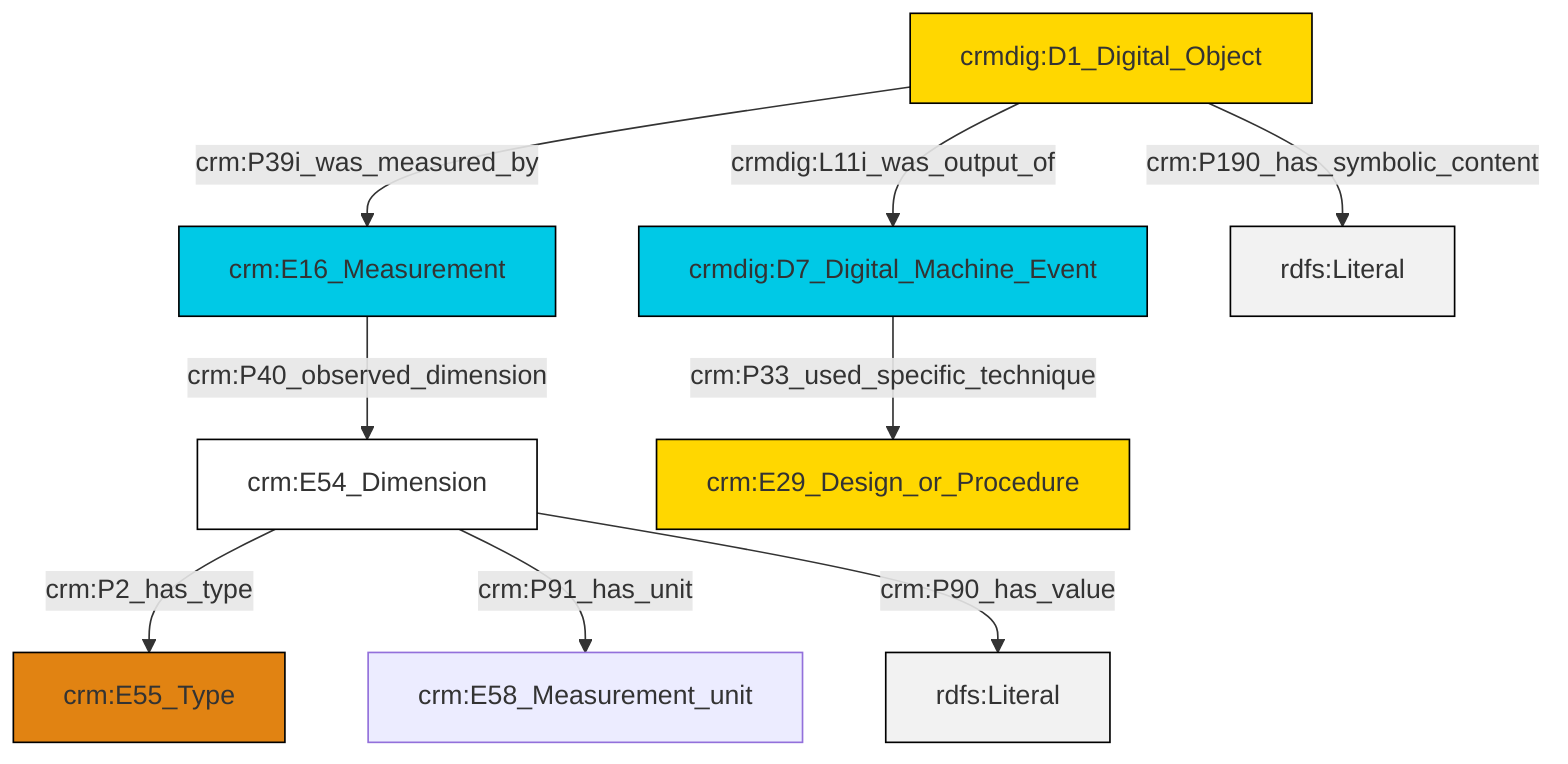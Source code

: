 graph TD
classDef Literal fill:#f2f2f2,stroke:#000000;
classDef CRM_Entity fill:#FFFFFF,stroke:#000000;
classDef Temporal_Entity fill:#00C9E6, stroke:#000000;
classDef Type fill:#E18312, stroke:#000000;
classDef Time-Span fill:#2C9C91, stroke:#000000;
classDef Appellation fill:#FFEB7F, stroke:#000000;
classDef Place fill:#008836, stroke:#000000;
classDef Persistent_Item fill:#B266B2, stroke:#000000;
classDef Conceptual_Object fill:#FFD700, stroke:#000000;
classDef Physical_Thing fill:#D2B48C, stroke:#000000;
classDef Actor fill:#f58aad, stroke:#000000;
classDef PC_Classes fill:#4ce600, stroke:#000000;
classDef Multi fill:#cccccc,stroke:#000000;

0["crm:E54_Dimension"]:::CRM_Entity -->|crm:P2_has_type| 4["crm:E55_Type"]:::Type
6["crm:E16_Measurement"]:::Temporal_Entity -->|crm:P40_observed_dimension| 0["crm:E54_Dimension"]:::CRM_Entity
0["crm:E54_Dimension"]:::CRM_Entity -->|crm:P91_has_unit| 2["crm:E58_Measurement_unit"]:::Default
0["crm:E54_Dimension"]:::CRM_Entity -->|crm:P90_has_value| 8[rdfs:Literal]:::Literal
11["crmdig:D1_Digital_Object"]:::Conceptual_Object -->|crm:P190_has_symbolic_content| 13[rdfs:Literal]:::Literal
11["crmdig:D1_Digital_Object"]:::Conceptual_Object -->|crmdig:L11i_was_output_of| 9["crmdig:D7_Digital_Machine_Event"]:::Temporal_Entity
9["crmdig:D7_Digital_Machine_Event"]:::Temporal_Entity -->|crm:P33_used_specific_technique| 14["crm:E29_Design_or_Procedure"]:::Conceptual_Object
11["crmdig:D1_Digital_Object"]:::Conceptual_Object -->|crm:P39i_was_measured_by| 6["crm:E16_Measurement"]:::Temporal_Entity